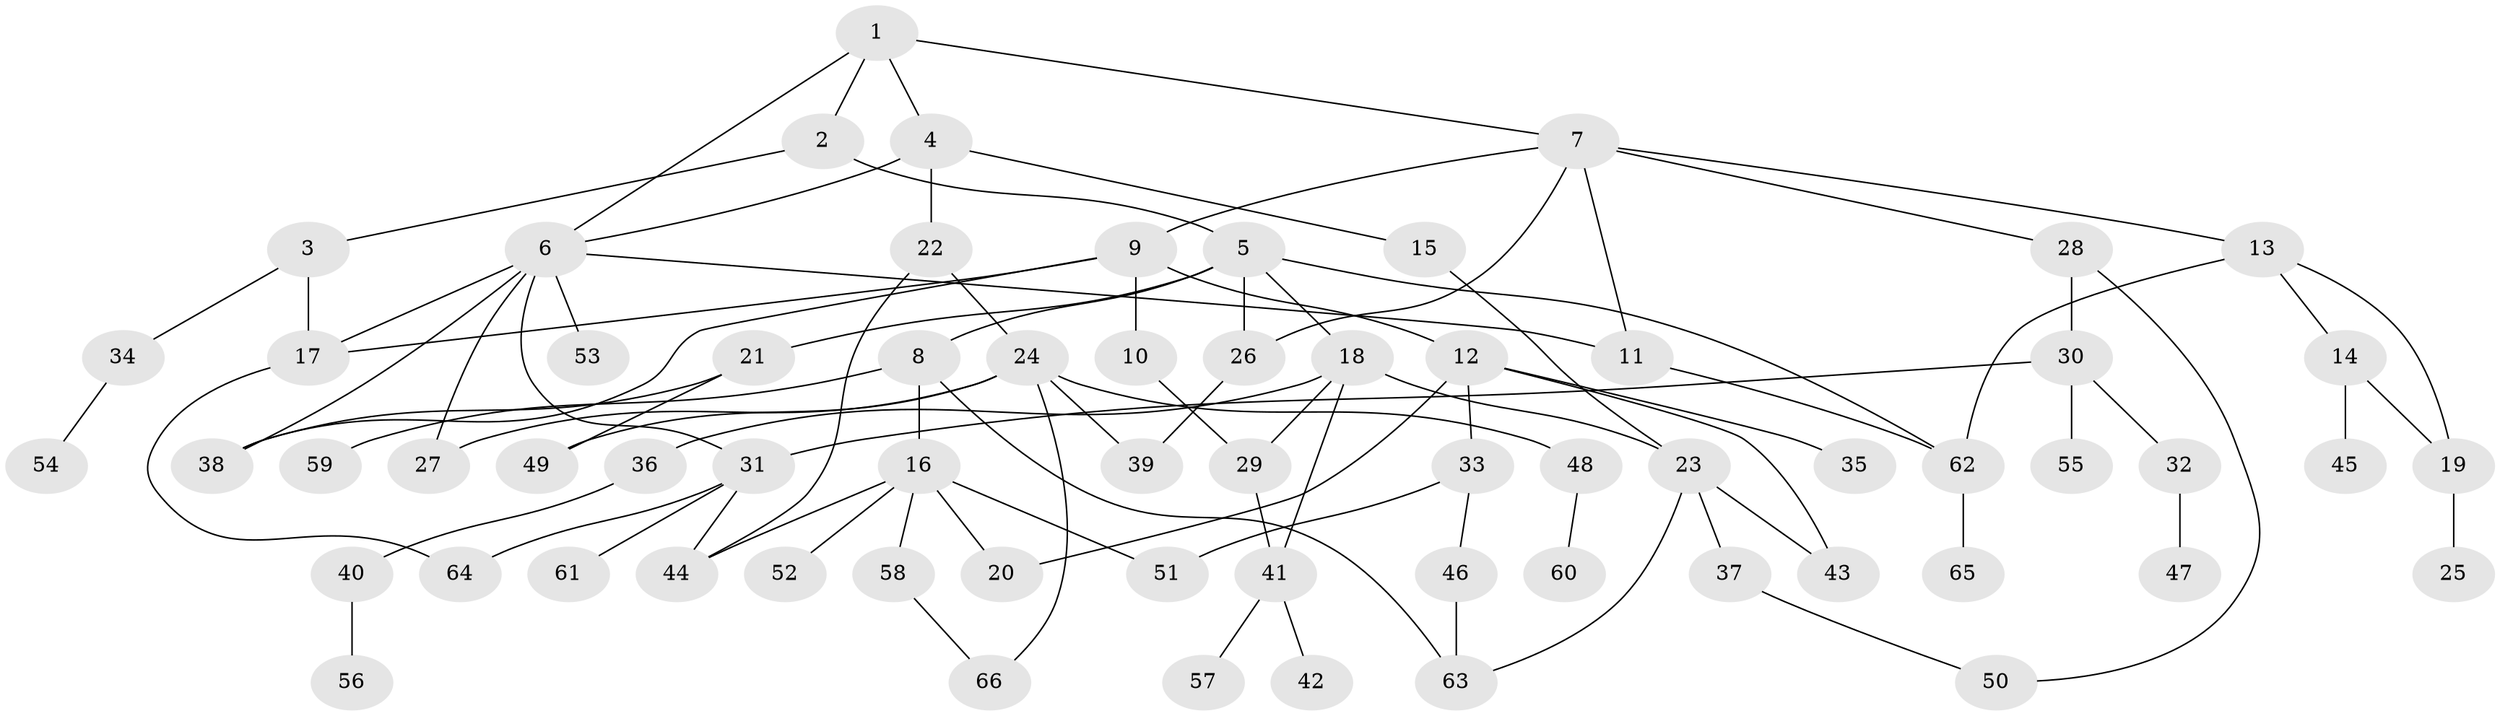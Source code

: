// Generated by graph-tools (version 1.1) at 2025/01/03/09/25 03:01:02]
// undirected, 66 vertices, 92 edges
graph export_dot {
graph [start="1"]
  node [color=gray90,style=filled];
  1;
  2;
  3;
  4;
  5;
  6;
  7;
  8;
  9;
  10;
  11;
  12;
  13;
  14;
  15;
  16;
  17;
  18;
  19;
  20;
  21;
  22;
  23;
  24;
  25;
  26;
  27;
  28;
  29;
  30;
  31;
  32;
  33;
  34;
  35;
  36;
  37;
  38;
  39;
  40;
  41;
  42;
  43;
  44;
  45;
  46;
  47;
  48;
  49;
  50;
  51;
  52;
  53;
  54;
  55;
  56;
  57;
  58;
  59;
  60;
  61;
  62;
  63;
  64;
  65;
  66;
  1 -- 2;
  1 -- 4;
  1 -- 6;
  1 -- 7;
  2 -- 3;
  2 -- 5;
  3 -- 17;
  3 -- 34;
  4 -- 15;
  4 -- 22;
  4 -- 6;
  5 -- 8;
  5 -- 18;
  5 -- 21;
  5 -- 26;
  5 -- 62;
  6 -- 11;
  6 -- 31;
  6 -- 53;
  6 -- 17;
  6 -- 27;
  6 -- 38;
  7 -- 9;
  7 -- 13;
  7 -- 26;
  7 -- 28;
  7 -- 11;
  8 -- 16;
  8 -- 59;
  8 -- 63;
  9 -- 10;
  9 -- 12;
  9 -- 38;
  9 -- 17;
  10 -- 29;
  11 -- 62;
  12 -- 33;
  12 -- 35;
  12 -- 43;
  12 -- 20;
  13 -- 14;
  13 -- 62;
  13 -- 19;
  14 -- 19;
  14 -- 45;
  15 -- 23;
  16 -- 20;
  16 -- 52;
  16 -- 58;
  16 -- 44;
  16 -- 51;
  17 -- 64;
  18 -- 23;
  18 -- 29;
  18 -- 36;
  18 -- 41;
  19 -- 25;
  21 -- 49;
  21 -- 38;
  22 -- 24;
  22 -- 44;
  23 -- 37;
  23 -- 43;
  23 -- 63;
  24 -- 27;
  24 -- 48;
  24 -- 39;
  24 -- 49;
  24 -- 66;
  26 -- 39;
  28 -- 30;
  28 -- 50;
  29 -- 41;
  30 -- 32;
  30 -- 55;
  30 -- 31;
  31 -- 61;
  31 -- 64;
  31 -- 44;
  32 -- 47;
  33 -- 46;
  33 -- 51;
  34 -- 54;
  36 -- 40;
  37 -- 50;
  40 -- 56;
  41 -- 42;
  41 -- 57;
  46 -- 63;
  48 -- 60;
  58 -- 66;
  62 -- 65;
}
